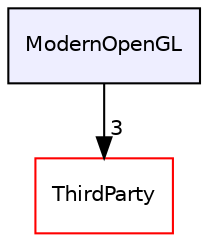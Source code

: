 digraph "ModernOpenGL" {
  compound=true
  node [ fontsize="10", fontname="Helvetica"];
  edge [ labelfontsize="10", labelfontname="Helvetica"];
  dir_aba6ea1114b89b942a0166b21fbf7db8 [shape=box, label="ModernOpenGL", style="filled", fillcolor="#eeeeff", pencolor="black", URL="dir_aba6ea1114b89b942a0166b21fbf7db8.html"];
  dir_ca6cabe6faa89642a99ddef30fe3d137 [shape=box label="ThirdParty" fillcolor="white" style="filled" color="red" URL="dir_ca6cabe6faa89642a99ddef30fe3d137.html"];
  dir_aba6ea1114b89b942a0166b21fbf7db8->dir_ca6cabe6faa89642a99ddef30fe3d137 [headlabel="3", labeldistance=1.5 headhref="dir_000000_000001.html"];
}
